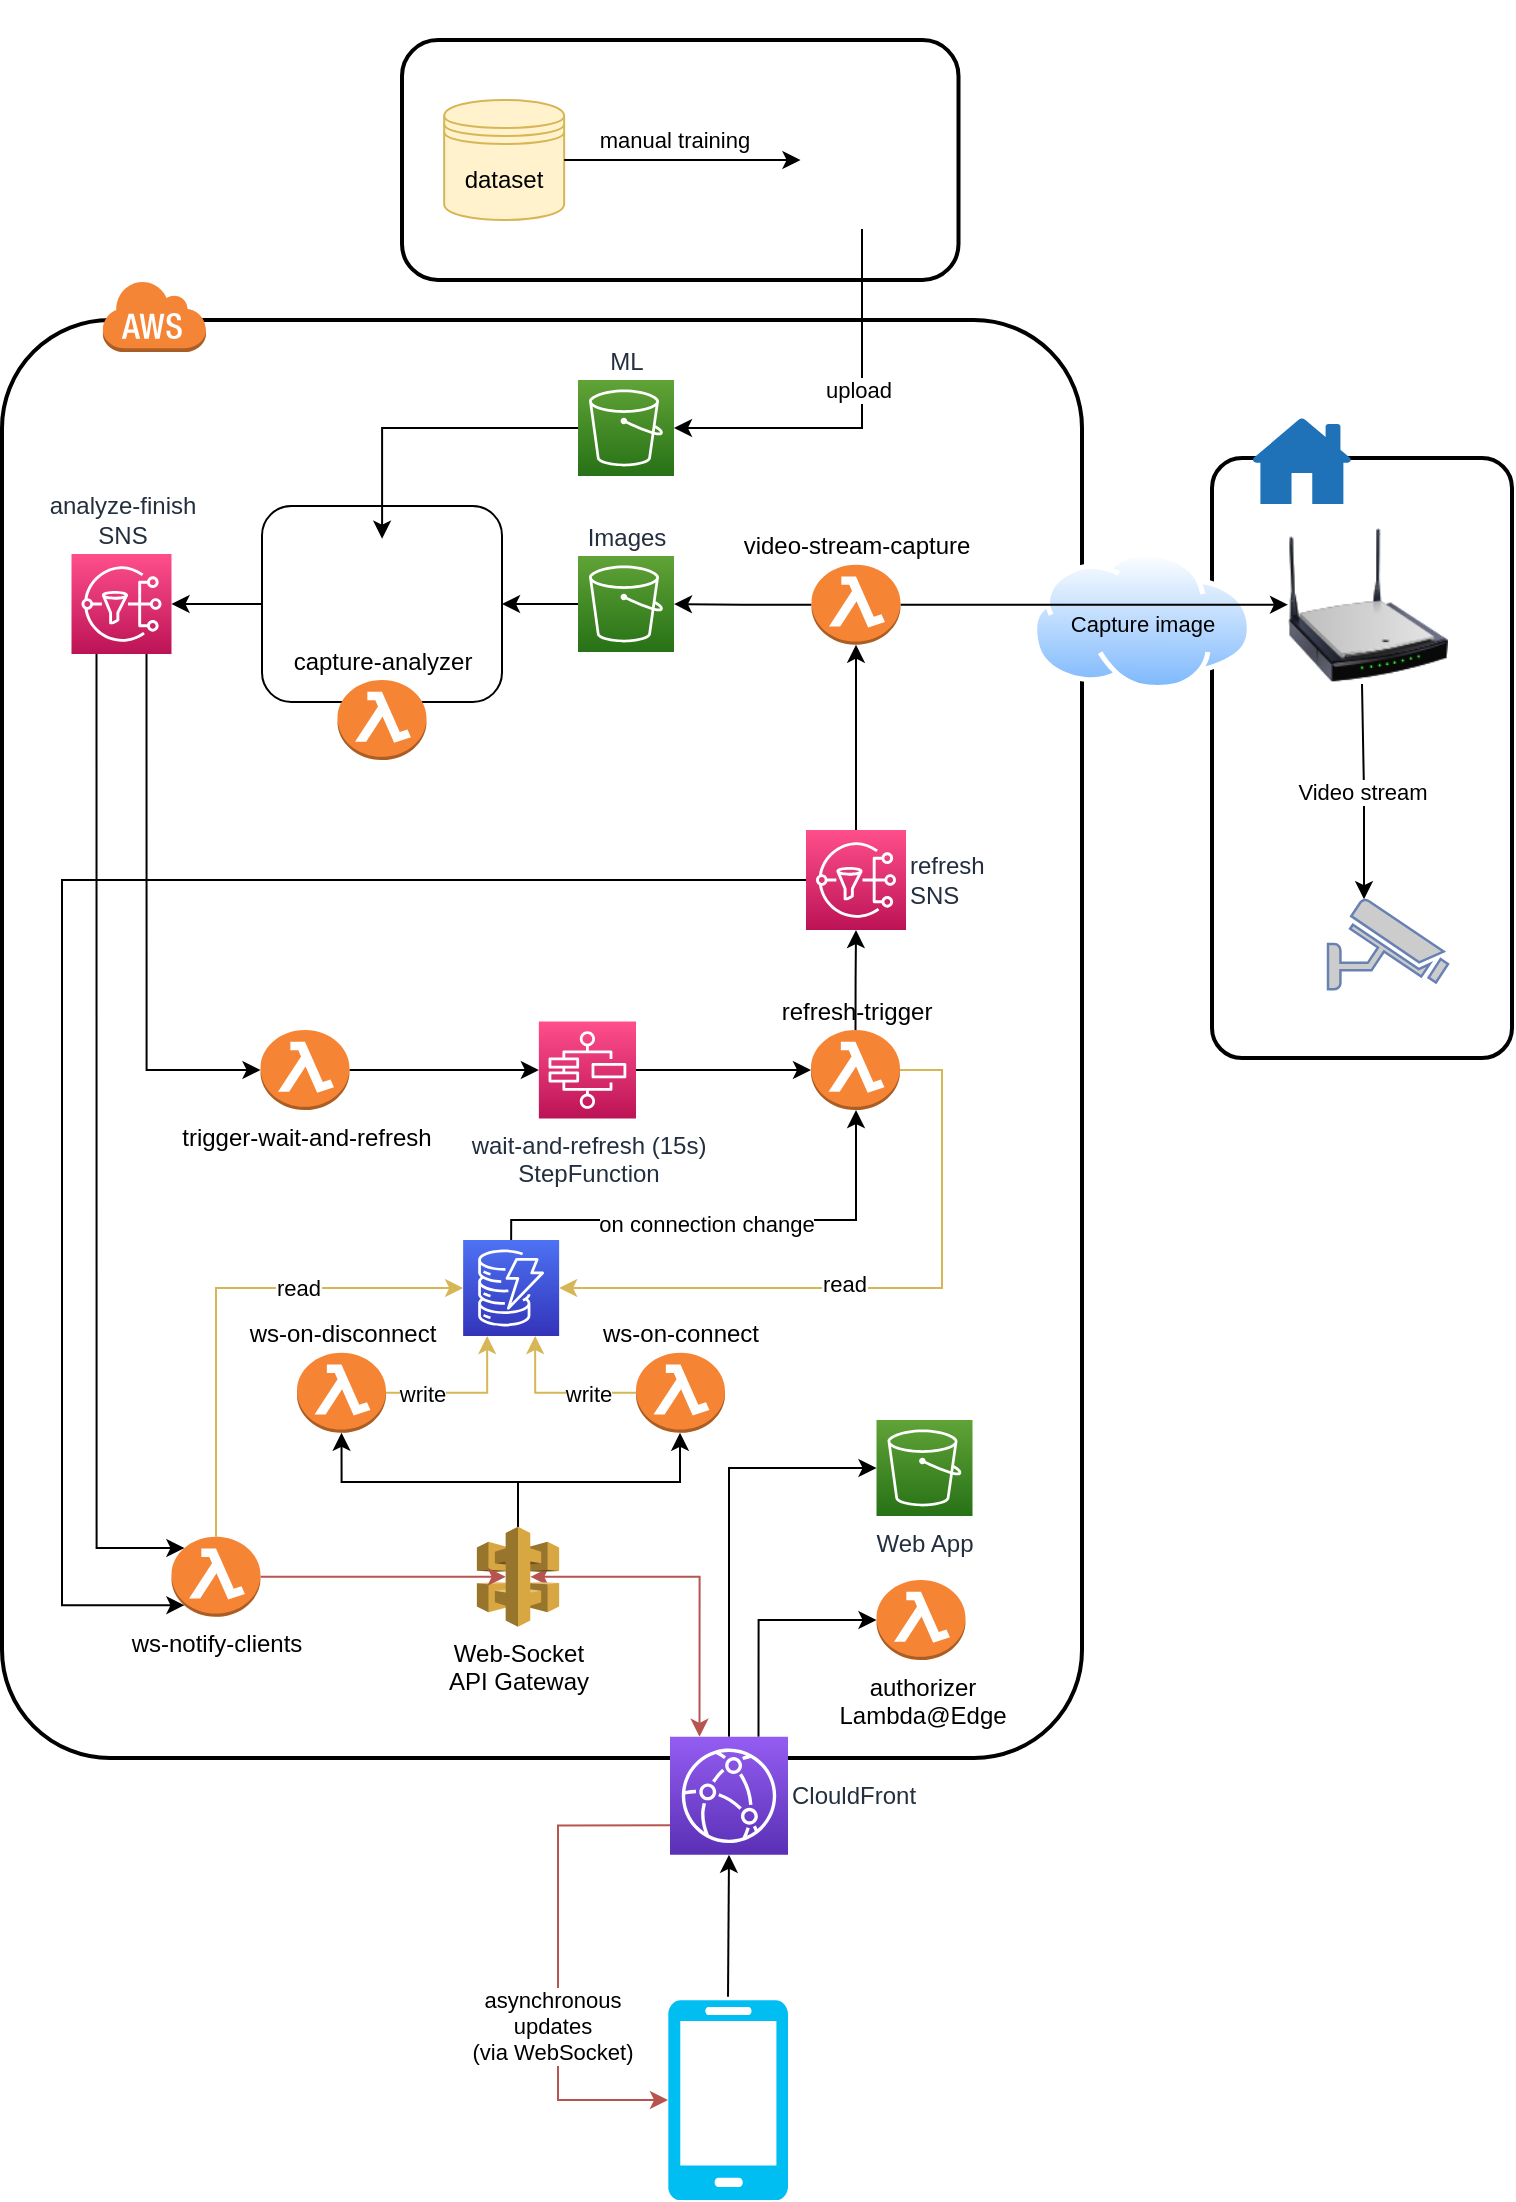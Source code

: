 <mxfile version="21.3.7" type="device">
  <diagram id="Ko_1yokSzfLHn97Hn11Z" name="Page-1">
    <mxGraphModel dx="1434" dy="1722" grid="1" gridSize="10" guides="1" tooltips="1" connect="1" arrows="1" fold="1" page="1" pageScale="1" pageWidth="850" pageHeight="1100" math="0" shadow="0">
      <root>
        <mxCell id="0" />
        <mxCell id="1" parent="0" />
        <mxCell id="1mtnOH8xABDx0gyluC2Q-13" value="" style="rounded=1;whiteSpace=wrap;html=1;fillColor=none;" vertex="1" parent="1">
          <mxGeometry x="180" y="53" width="120" height="98" as="geometry" />
        </mxCell>
        <UserObject label="" link="https://www.vectorlogo.zone/logos/tensorflow/tensorflow-ar21.png" id="Zco0jViAKK-T3VoV0KM6-52">
          <mxCell style="rounded=1;arcSize=10;dashed=0;fillColor=none;gradientColor=none;strokeWidth=2;" parent="1" vertex="1">
            <mxGeometry x="50" y="-40" width="540" height="719" as="geometry" />
          </mxCell>
        </UserObject>
        <mxCell id="Ue1eznpHvP8kz3ZbDEL6-2" value="" style="dashed=0;html=1;shape=mxgraph.aws3.cloud;fillColor=#F58536;gradientColor=none;dashed=0;" parent="1" vertex="1">
          <mxGeometry x="100" y="-60" width="52" height="36" as="geometry" />
        </mxCell>
        <mxCell id="Zco0jViAKK-T3VoV0KM6-9" style="edgeStyle=orthogonalEdgeStyle;rounded=0;orthogonalLoop=1;jettySize=auto;html=1;exitX=0;exitY=0.5;exitDx=0;exitDy=0;exitPerimeter=0;entryX=1;entryY=0.5;entryDx=0;entryDy=0;" parent="1" source="Ue1eznpHvP8kz3ZbDEL6-3" target="1mtnOH8xABDx0gyluC2Q-13" edge="1">
          <mxGeometry relative="1" as="geometry" />
        </mxCell>
        <mxCell id="Ue1eznpHvP8kz3ZbDEL6-3" value="Images" style="points=[[0,0,0],[0.25,0,0],[0.5,0,0],[0.75,0,0],[1,0,0],[0,1,0],[0.25,1,0],[0.5,1,0],[0.75,1,0],[1,1,0],[0,0.25,0],[0,0.5,0],[0,0.75,0],[1,0.25,0],[1,0.5,0],[1,0.75,0]];outlineConnect=0;fontColor=#232F3E;gradientColor=#60A337;gradientDirection=north;fillColor=#277116;strokeColor=#ffffff;dashed=0;verticalLabelPosition=top;verticalAlign=bottom;align=center;html=1;fontSize=12;fontStyle=0;aspect=fixed;shape=mxgraph.aws4.resourceIcon;resIcon=mxgraph.aws4.s3;labelPosition=center;" parent="1" vertex="1">
          <mxGeometry x="338" y="78" width="48" height="48" as="geometry" />
        </mxCell>
        <mxCell id="Ue1eznpHvP8kz3ZbDEL6-17" style="edgeStyle=orthogonalEdgeStyle;rounded=0;orthogonalLoop=1;jettySize=auto;html=1;exitX=0.5;exitY=0;exitDx=0;exitDy=0;exitPerimeter=0;entryX=0.5;entryY=1;entryDx=0;entryDy=0;entryPerimeter=0;" parent="1" target="Ue1eznpHvP8kz3ZbDEL6-25" edge="1">
          <mxGeometry relative="1" as="geometry">
            <mxPoint x="413" y="748.4" as="targetPoint" />
            <mxPoint x="413" y="798.4" as="sourcePoint" />
          </mxGeometry>
        </mxCell>
        <mxCell id="Ue1eznpHvP8kz3ZbDEL6-10" value="" style="verticalLabelPosition=bottom;html=1;verticalAlign=top;align=center;strokeColor=none;fillColor=#00BEF2;shape=mxgraph.azure.mobile;pointerEvents=1;" parent="1" vertex="1">
          <mxGeometry x="383" y="800" width="60" height="100" as="geometry" />
        </mxCell>
        <mxCell id="Ue1eznpHvP8kz3ZbDEL6-11" value="" style="rounded=1;arcSize=10;dashed=0;fillColor=none;gradientColor=none;strokeWidth=2;" parent="1" vertex="1">
          <mxGeometry x="655" y="29" width="150" height="300" as="geometry" />
        </mxCell>
        <mxCell id="Ue1eznpHvP8kz3ZbDEL6-12" value="" style="pointerEvents=1;shadow=0;dashed=0;html=1;strokeColor=none;labelPosition=center;verticalLabelPosition=bottom;verticalAlign=top;outlineConnect=0;align=center;shape=mxgraph.office.concepts.home;fillColor=#2072B8;" parent="1" vertex="1">
          <mxGeometry x="675" y="9" width="50" height="43" as="geometry" />
        </mxCell>
        <mxCell id="Ue1eznpHvP8kz3ZbDEL6-20" value="Video stream" style="edgeStyle=orthogonalEdgeStyle;rounded=0;orthogonalLoop=1;jettySize=auto;html=1;exitX=0.3;exitY=0;exitDx=0;exitDy=0;exitPerimeter=0;endArrow=none;endFill=0;startArrow=classic;startFill=1;" parent="1" source="Ue1eznpHvP8kz3ZbDEL6-13" edge="1">
          <mxGeometry relative="1" as="geometry">
            <mxPoint x="726" y="257.1" as="sourcePoint" />
            <mxPoint x="730.0" y="142.05" as="targetPoint" />
          </mxGeometry>
        </mxCell>
        <mxCell id="Ue1eznpHvP8kz3ZbDEL6-13" value="" style="fontColor=#0066CC;verticalAlign=top;verticalLabelPosition=bottom;labelPosition=center;align=center;html=1;outlineConnect=0;fillColor=#CCCCCC;strokeColor=#6881B3;gradientColor=none;gradientDirection=north;strokeWidth=2;shape=mxgraph.networks.security_camera;" parent="1" vertex="1">
          <mxGeometry x="713" y="249.6" width="60" height="45" as="geometry" />
        </mxCell>
        <mxCell id="Zco0jViAKK-T3VoV0KM6-38" style="edgeStyle=orthogonalEdgeStyle;rounded=0;orthogonalLoop=1;jettySize=auto;html=1;exitX=1;exitY=0.5;exitDx=0;exitDy=0;exitPerimeter=0;entryX=0.75;entryY=1;entryDx=0;entryDy=0;entryPerimeter=0;startArrow=none;startFill=0;fillColor=#fff2cc;strokeColor=#d6b656;" parent="1" source="Ue1eznpHvP8kz3ZbDEL6-15" target="Zco0jViAKK-T3VoV0KM6-2" edge="1">
          <mxGeometry relative="1" as="geometry">
            <Array as="points">
              <mxPoint x="317" y="496" />
            </Array>
          </mxGeometry>
        </mxCell>
        <mxCell id="PeUCZZPBRBmkE4Zv6K2V-9" value="write" style="edgeLabel;html=1;align=center;verticalAlign=middle;resizable=0;points=[];" parent="Zco0jViAKK-T3VoV0KM6-38" vertex="1" connectable="0">
          <mxGeometry x="0.234" relative="1" as="geometry">
            <mxPoint x="7" as="offset" />
          </mxGeometry>
        </mxCell>
        <mxCell id="Ue1eznpHvP8kz3ZbDEL6-15" value="ws-on-connect" style="outlineConnect=0;dashed=0;verticalLabelPosition=top;verticalAlign=bottom;align=center;html=1;shape=mxgraph.aws3.lambda_function;fillColor=#F58534;gradientColor=none;labelPosition=center;" parent="1" vertex="1">
          <mxGeometry x="367" y="476.4" width="44.5" height="40" as="geometry" />
        </mxCell>
        <mxCell id="Zco0jViAKK-T3VoV0KM6-26" style="edgeStyle=orthogonalEdgeStyle;rounded=0;orthogonalLoop=1;jettySize=auto;html=1;exitX=0.65;exitY=0.5;exitDx=0;exitDy=0;exitPerimeter=0;entryX=0.25;entryY=0;entryDx=0;entryDy=0;entryPerimeter=0;fillColor=#f8cecc;strokeColor=#b85450;startArrow=classic;startFill=1;" parent="1" source="Ue1eznpHvP8kz3ZbDEL6-16" target="Ue1eznpHvP8kz3ZbDEL6-25" edge="1">
          <mxGeometry relative="1" as="geometry" />
        </mxCell>
        <mxCell id="Zco0jViAKK-T3VoV0KM6-36" style="edgeStyle=orthogonalEdgeStyle;rounded=0;orthogonalLoop=1;jettySize=auto;html=1;exitX=0.5;exitY=0;exitDx=0;exitDy=0;exitPerimeter=0;startArrow=none;startFill=0;" parent="1" source="Ue1eznpHvP8kz3ZbDEL6-16" target="Ue1eznpHvP8kz3ZbDEL6-15" edge="1">
          <mxGeometry relative="1" as="geometry">
            <Array as="points">
              <mxPoint x="308" y="541" />
              <mxPoint x="389" y="541" />
            </Array>
          </mxGeometry>
        </mxCell>
        <mxCell id="Sq9ULGYOzDA3a38u0P21-5" style="edgeStyle=orthogonalEdgeStyle;rounded=0;orthogonalLoop=1;jettySize=auto;html=1;exitX=0.5;exitY=0;exitDx=0;exitDy=0;exitPerimeter=0;entryX=0.5;entryY=1;entryDx=0;entryDy=0;entryPerimeter=0;" parent="1" source="Ue1eznpHvP8kz3ZbDEL6-16" target="Sq9ULGYOzDA3a38u0P21-3" edge="1">
          <mxGeometry relative="1" as="geometry">
            <Array as="points">
              <mxPoint x="308" y="541" />
              <mxPoint x="220" y="541" />
            </Array>
          </mxGeometry>
        </mxCell>
        <mxCell id="Ue1eznpHvP8kz3ZbDEL6-16" value="Web-Socket&lt;br&gt;API Gateway" style="outlineConnect=0;dashed=0;verticalLabelPosition=bottom;verticalAlign=top;align=center;html=1;shape=mxgraph.aws3.api_gateway;fillColor=#D9A741;gradientColor=none;labelPosition=center;" parent="1" vertex="1">
          <mxGeometry x="287.44" y="563.4" width="41.13" height="50" as="geometry" />
        </mxCell>
        <mxCell id="Ue1eznpHvP8kz3ZbDEL6-23" value="Web App" style="points=[[0,0,0],[0.25,0,0],[0.5,0,0],[0.75,0,0],[1,0,0],[0,1,0],[0.25,1,0],[0.5,1,0],[0.75,1,0],[1,1,0],[0,0.25,0],[0,0.5,0],[0,0.75,0],[1,0.25,0],[1,0.5,0],[1,0.75,0]];outlineConnect=0;fontColor=#232F3E;gradientColor=#60A337;gradientDirection=north;fillColor=#277116;strokeColor=#ffffff;dashed=0;verticalLabelPosition=bottom;verticalAlign=top;align=center;html=1;fontSize=12;fontStyle=0;aspect=fixed;shape=mxgraph.aws4.resourceIcon;resIcon=mxgraph.aws4.s3;" parent="1" vertex="1">
          <mxGeometry x="487.25" y="510" width="48" height="48" as="geometry" />
        </mxCell>
        <mxCell id="Ue1eznpHvP8kz3ZbDEL6-28" style="edgeStyle=orthogonalEdgeStyle;rounded=0;orthogonalLoop=1;jettySize=auto;html=1;exitX=0.5;exitY=0;exitDx=0;exitDy=0;exitPerimeter=0;entryX=0;entryY=0.5;entryDx=0;entryDy=0;entryPerimeter=0;" parent="1" source="Ue1eznpHvP8kz3ZbDEL6-25" target="Ue1eznpHvP8kz3ZbDEL6-23" edge="1">
          <mxGeometry relative="1" as="geometry" />
        </mxCell>
        <mxCell id="Zco0jViAKK-T3VoV0KM6-27" style="edgeStyle=orthogonalEdgeStyle;rounded=0;orthogonalLoop=1;jettySize=auto;html=1;exitX=0;exitY=0.75;exitDx=0;exitDy=0;exitPerimeter=0;entryX=0;entryY=0.5;entryDx=0;entryDy=0;entryPerimeter=0;fillColor=#f8cecc;strokeColor=#b85450;" parent="1" source="Ue1eznpHvP8kz3ZbDEL6-25" target="Ue1eznpHvP8kz3ZbDEL6-10" edge="1">
          <mxGeometry relative="1" as="geometry">
            <Array as="points">
              <mxPoint x="328" y="713" />
              <mxPoint x="328" y="850" />
            </Array>
          </mxGeometry>
        </mxCell>
        <mxCell id="Zco0jViAKK-T3VoV0KM6-28" value="asynchronous&lt;br&gt;updates&lt;br&gt;(via WebSocket)" style="edgeLabel;html=1;align=center;verticalAlign=middle;resizable=0;points=[];" parent="Zco0jViAKK-T3VoV0KM6-27" vertex="1" connectable="0">
          <mxGeometry x="0.26" y="-3" relative="1" as="geometry">
            <mxPoint as="offset" />
          </mxGeometry>
        </mxCell>
        <mxCell id="Sq9ULGYOzDA3a38u0P21-34" style="edgeStyle=orthogonalEdgeStyle;rounded=0;orthogonalLoop=1;jettySize=auto;html=1;exitX=0.75;exitY=0;exitDx=0;exitDy=0;exitPerimeter=0;entryX=0;entryY=0.5;entryDx=0;entryDy=0;entryPerimeter=0;" parent="1" source="Ue1eznpHvP8kz3ZbDEL6-25" target="Sq9ULGYOzDA3a38u0P21-33" edge="1">
          <mxGeometry relative="1" as="geometry" />
        </mxCell>
        <mxCell id="Ue1eznpHvP8kz3ZbDEL6-25" value="ClouldFront" style="points=[[0,0,0],[0.25,0,0],[0.5,0,0],[0.75,0,0],[1,0,0],[0,1,0],[0.25,1,0],[0.5,1,0],[0.75,1,0],[1,1,0],[0,0.25,0],[0,0.5,0],[0,0.75,0],[1,0.25,0],[1,0.5,0],[1,0.75,0]];outlineConnect=0;fontColor=#232F3E;gradientColor=#945DF2;gradientDirection=north;fillColor=#5A30B5;strokeColor=#ffffff;dashed=0;verticalLabelPosition=middle;verticalAlign=middle;align=left;html=1;fontSize=12;fontStyle=0;aspect=fixed;shape=mxgraph.aws4.resourceIcon;resIcon=mxgraph.aws4.cloudfront;labelPosition=right;" parent="1" vertex="1">
          <mxGeometry x="384" y="668.4" width="59" height="59" as="geometry" />
        </mxCell>
        <mxCell id="Zco0jViAKK-T3VoV0KM6-10" style="edgeStyle=orthogonalEdgeStyle;rounded=0;orthogonalLoop=1;jettySize=auto;html=1;" parent="1" source="1mtnOH8xABDx0gyluC2Q-13" target="Zco0jViAKK-T3VoV0KM6-29" edge="1">
          <mxGeometry relative="1" as="geometry">
            <mxPoint x="135.25" y="102.5" as="targetPoint" />
          </mxGeometry>
        </mxCell>
        <mxCell id="Ue1eznpHvP8kz3ZbDEL6-37" value="&lt;span style=&quot;color: rgb(0 , 0 , 0) ; font-family: &amp;#34;helvetica&amp;#34; ; font-size: 11px ; font-style: normal ; font-weight: 400 ; letter-spacing: normal ; text-align: center ; text-indent: 0px ; text-transform: none ; word-spacing: 0px ; display: inline ; float: none&quot;&gt;Capture image&lt;/span&gt;" style="aspect=fixed;perimeter=ellipsePerimeter;html=1;align=center;shadow=0;dashed=0;spacingTop=3;image;image=img/lib/active_directory/internet_cloud.svg;labelPosition=center;verticalLabelPosition=middle;verticalAlign=middle;labelBackgroundColor=none;" parent="1" vertex="1">
          <mxGeometry x="565" y="75.7" width="110" height="69.3" as="geometry" />
        </mxCell>
        <mxCell id="Ue1eznpHvP8kz3ZbDEL6-21" value="" style="edgeStyle=orthogonalEdgeStyle;rounded=0;orthogonalLoop=1;jettySize=auto;html=1;entryX=1;entryY=0.5;entryDx=0;entryDy=0;entryPerimeter=0;startArrow=classic;startFill=1;endArrow=none;endFill=0;exitX=0;exitY=0.5;exitDx=0;exitDy=0;" parent="1" source="Ue1eznpHvP8kz3ZbDEL6-46" target="Ue1eznpHvP8kz3ZbDEL6-44" edge="1">
          <mxGeometry relative="1" as="geometry">
            <mxPoint x="695.0" y="154.379" as="sourcePoint" />
          </mxGeometry>
        </mxCell>
        <mxCell id="Ue1eznpHvP8kz3ZbDEL6-45" style="edgeStyle=orthogonalEdgeStyle;rounded=0;orthogonalLoop=1;jettySize=auto;html=1;exitX=0;exitY=0.5;exitDx=0;exitDy=0;exitPerimeter=0;" parent="1" source="Ue1eznpHvP8kz3ZbDEL6-44" target="Ue1eznpHvP8kz3ZbDEL6-3" edge="1">
          <mxGeometry relative="1" as="geometry" />
        </mxCell>
        <mxCell id="Ue1eznpHvP8kz3ZbDEL6-44" value="video-stream-capture" style="outlineConnect=0;dashed=0;verticalLabelPosition=top;verticalAlign=bottom;align=center;html=1;shape=mxgraph.aws3.lambda_function;fillColor=#F58534;gradientColor=none;labelPosition=center;" parent="1" vertex="1">
          <mxGeometry x="454.75" y="82.35" width="44.5" height="40" as="geometry" />
        </mxCell>
        <mxCell id="Ue1eznpHvP8kz3ZbDEL6-46" value="" style="image;html=1;image=img/lib/clip_art/networking/Wireless_Router_N_128x128.png;labelBackgroundColor=none;align=right;verticalAlign=top;" parent="1" vertex="1">
          <mxGeometry x="693" y="62.35" width="80" height="80" as="geometry" />
        </mxCell>
        <mxCell id="PeUCZZPBRBmkE4Zv6K2V-2" style="edgeStyle=orthogonalEdgeStyle;rounded=0;orthogonalLoop=1;jettySize=auto;html=1;exitX=0.5;exitY=0;exitDx=0;exitDy=0;exitPerimeter=0;" parent="1" source="Zco0jViAKK-T3VoV0KM6-2" target="Sq9ULGYOzDA3a38u0P21-30" edge="1">
          <mxGeometry relative="1" as="geometry">
            <Array as="points">
              <mxPoint x="305" y="410" />
              <mxPoint x="477" y="410" />
            </Array>
          </mxGeometry>
        </mxCell>
        <mxCell id="PeUCZZPBRBmkE4Zv6K2V-6" value="on connection change" style="edgeLabel;html=1;align=center;verticalAlign=middle;resizable=0;points=[];" parent="PeUCZZPBRBmkE4Zv6K2V-2" vertex="1" connectable="0">
          <mxGeometry x="-0.098" y="-2" relative="1" as="geometry">
            <mxPoint as="offset" />
          </mxGeometry>
        </mxCell>
        <mxCell id="Zco0jViAKK-T3VoV0KM6-2" value="" style="sketch=0;points=[[0,0,0],[0.25,0,0],[0.5,0,0],[0.75,0,0],[1,0,0],[0,1,0],[0.25,1,0],[0.5,1,0],[0.75,1,0],[1,1,0],[0,0.25,0],[0,0.5,0],[0,0.75,0],[1,0.25,0],[1,0.5,0],[1,0.75,0]];outlineConnect=0;fontColor=#232F3E;gradientColor=#4D72F3;gradientDirection=north;fillColor=#3334B9;strokeColor=#ffffff;dashed=0;verticalLabelPosition=bottom;verticalAlign=top;align=center;html=1;fontSize=12;fontStyle=0;aspect=fixed;shape=mxgraph.aws4.resourceIcon;resIcon=mxgraph.aws4.dynamodb;" parent="1" vertex="1">
          <mxGeometry x="280.57" y="420" width="48" height="48" as="geometry" />
        </mxCell>
        <mxCell id="hsmV48s2ZcD69sB4OWOO-7" style="edgeStyle=orthogonalEdgeStyle;rounded=0;orthogonalLoop=1;jettySize=auto;html=1;exitX=1;exitY=0.5;exitDx=0;exitDy=0;exitPerimeter=0;fillColor=#fff2cc;strokeColor=#d6b656;entryX=0.25;entryY=1;entryDx=0;entryDy=0;entryPerimeter=0;" parent="1" source="Sq9ULGYOzDA3a38u0P21-3" target="Zco0jViAKK-T3VoV0KM6-2" edge="1">
          <mxGeometry relative="1" as="geometry">
            <Array as="points">
              <mxPoint x="293" y="496" />
            </Array>
          </mxGeometry>
        </mxCell>
        <mxCell id="PeUCZZPBRBmkE4Zv6K2V-10" value="write" style="edgeLabel;html=1;align=center;verticalAlign=middle;resizable=0;points=[];" parent="hsmV48s2ZcD69sB4OWOO-7" vertex="1" connectable="0">
          <mxGeometry x="-0.599" relative="1" as="geometry">
            <mxPoint x="2" as="offset" />
          </mxGeometry>
        </mxCell>
        <mxCell id="Zco0jViAKK-T3VoV0KM6-7" style="edgeStyle=orthogonalEdgeStyle;rounded=0;orthogonalLoop=1;jettySize=auto;html=1;exitX=1;exitY=0.5;exitDx=0;exitDy=0;exitPerimeter=0;entryX=0.35;entryY=0.5;entryDx=0;entryDy=0;entryPerimeter=0;fillColor=#f8cecc;strokeColor=#b85450;" parent="1" source="Zco0jViAKK-T3VoV0KM6-4" target="Ue1eznpHvP8kz3ZbDEL6-16" edge="1">
          <mxGeometry relative="1" as="geometry">
            <Array as="points" />
          </mxGeometry>
        </mxCell>
        <mxCell id="Zco0jViAKK-T3VoV0KM6-39" style="edgeStyle=orthogonalEdgeStyle;rounded=0;orthogonalLoop=1;jettySize=auto;html=1;exitX=0.5;exitY=0;exitDx=0;exitDy=0;exitPerimeter=0;startArrow=none;startFill=0;fillColor=#fff2cc;strokeColor=#d6b656;entryX=0;entryY=0.5;entryDx=0;entryDy=0;entryPerimeter=0;" parent="1" source="Zco0jViAKK-T3VoV0KM6-4" target="Zco0jViAKK-T3VoV0KM6-2" edge="1">
          <mxGeometry relative="1" as="geometry">
            <Array as="points">
              <mxPoint x="157" y="444" />
            </Array>
          </mxGeometry>
        </mxCell>
        <mxCell id="PeUCZZPBRBmkE4Zv6K2V-8" value="read" style="edgeLabel;html=1;align=center;verticalAlign=middle;resizable=0;points=[];" parent="Zco0jViAKK-T3VoV0KM6-39" vertex="1" connectable="0">
          <mxGeometry x="0.333" relative="1" as="geometry">
            <mxPoint as="offset" />
          </mxGeometry>
        </mxCell>
        <mxCell id="Zco0jViAKK-T3VoV0KM6-4" value="ws-notify-clients" style="outlineConnect=0;dashed=0;verticalLabelPosition=bottom;verticalAlign=top;align=center;html=1;shape=mxgraph.aws3.lambda_function;fillColor=#F58534;gradientColor=none;labelPosition=center;" parent="1" vertex="1">
          <mxGeometry x="134.75" y="568.4" width="44.5" height="40" as="geometry" />
        </mxCell>
        <mxCell id="Zco0jViAKK-T3VoV0KM6-57" style="edgeStyle=orthogonalEdgeStyle;rounded=0;orthogonalLoop=1;jettySize=auto;html=1;exitX=0.25;exitY=1;exitDx=0;exitDy=0;exitPerimeter=0;startArrow=none;startFill=0;entryX=0.145;entryY=0.145;entryDx=0;entryDy=0;entryPerimeter=0;" parent="1" source="Zco0jViAKK-T3VoV0KM6-29" target="Zco0jViAKK-T3VoV0KM6-4" edge="1">
          <mxGeometry relative="1" as="geometry">
            <mxPoint x="140" y="580" as="targetPoint" />
            <Array as="points">
              <mxPoint x="97" y="574" />
              <mxPoint x="141" y="574" />
            </Array>
          </mxGeometry>
        </mxCell>
        <mxCell id="Sq9ULGYOzDA3a38u0P21-18" style="edgeStyle=orthogonalEdgeStyle;rounded=0;orthogonalLoop=1;jettySize=auto;html=1;exitX=0.75;exitY=1;exitDx=0;exitDy=0;exitPerimeter=0;entryX=0;entryY=0.5;entryDx=0;entryDy=0;entryPerimeter=0;" parent="1" source="Zco0jViAKK-T3VoV0KM6-29" target="Sq9ULGYOzDA3a38u0P21-15" edge="1">
          <mxGeometry relative="1" as="geometry">
            <Array as="points">
              <mxPoint x="122" y="335" />
            </Array>
            <mxPoint x="190" y="328" as="targetPoint" />
          </mxGeometry>
        </mxCell>
        <mxCell id="Zco0jViAKK-T3VoV0KM6-29" value="analyze-finish&lt;br&gt;SNS&lt;br&gt;" style="sketch=0;points=[[0,0,0],[0.25,0,0],[0.5,0,0],[0.75,0,0],[1,0,0],[0,1,0],[0.25,1,0],[0.5,1,0],[0.75,1,0],[1,1,0],[0,0.25,0],[0,0.5,0],[0,0.75,0],[1,0.25,0],[1,0.5,0],[1,0.75,0]];outlineConnect=0;fontColor=#232F3E;gradientColor=#FF4F8B;gradientDirection=north;fillColor=#BC1356;strokeColor=#ffffff;dashed=0;verticalLabelPosition=top;verticalAlign=bottom;align=center;html=1;fontSize=12;fontStyle=0;aspect=fixed;shape=mxgraph.aws4.resourceIcon;resIcon=mxgraph.aws4.sns;labelPosition=center;" parent="1" vertex="1">
          <mxGeometry x="84.75" y="77" width="50" height="50" as="geometry" />
        </mxCell>
        <mxCell id="Sq9ULGYOzDA3a38u0P21-27" style="edgeStyle=orthogonalEdgeStyle;rounded=0;orthogonalLoop=1;jettySize=auto;html=1;exitX=0;exitY=0.5;exitDx=0;exitDy=0;exitPerimeter=0;entryX=0.145;entryY=0.855;entryDx=0;entryDy=0;entryPerimeter=0;" parent="1" source="Zco0jViAKK-T3VoV0KM6-50" target="Zco0jViAKK-T3VoV0KM6-4" edge="1">
          <mxGeometry relative="1" as="geometry">
            <Array as="points">
              <mxPoint x="446" y="240" />
              <mxPoint x="80" y="240" />
              <mxPoint x="80" y="603" />
            </Array>
          </mxGeometry>
        </mxCell>
        <mxCell id="Zco0jViAKK-T3VoV0KM6-50" value="refresh&lt;br&gt;SNS" style="sketch=0;points=[[0,0,0],[0.25,0,0],[0.5,0,0],[0.75,0,0],[1,0,0],[0,1,0],[0.25,1,0],[0.5,1,0],[0.75,1,0],[1,1,0],[0,0.25,0],[0,0.5,0],[0,0.75,0],[1,0.25,0],[1,0.5,0],[1,0.75,0]];outlineConnect=0;fontColor=#232F3E;gradientColor=#FF4F8B;gradientDirection=north;fillColor=#BC1356;strokeColor=#ffffff;dashed=0;verticalLabelPosition=middle;verticalAlign=middle;align=left;html=1;fontSize=12;fontStyle=0;aspect=fixed;shape=mxgraph.aws4.resourceIcon;resIcon=mxgraph.aws4.sns;labelPosition=right;" parent="1" vertex="1">
          <mxGeometry x="452" y="215" width="50" height="50" as="geometry" />
        </mxCell>
        <mxCell id="Zco0jViAKK-T3VoV0KM6-67" style="edgeStyle=orthogonalEdgeStyle;rounded=0;orthogonalLoop=1;jettySize=auto;html=1;entryX=0.5;entryY=1;entryDx=0;entryDy=0;entryPerimeter=0;startArrow=none;startFill=0;exitX=0.5;exitY=0;exitDx=0;exitDy=0;exitPerimeter=0;" parent="1" source="Zco0jViAKK-T3VoV0KM6-50" target="Ue1eznpHvP8kz3ZbDEL6-44" edge="1">
          <mxGeometry relative="1" as="geometry">
            <mxPoint x="499" y="151" as="sourcePoint" />
          </mxGeometry>
        </mxCell>
        <mxCell id="Sq9ULGYOzDA3a38u0P21-3" value="ws-on-disconnect" style="outlineConnect=0;dashed=0;verticalLabelPosition=top;verticalAlign=bottom;align=center;html=1;shape=mxgraph.aws3.lambda_function;fillColor=#F58534;gradientColor=none;labelPosition=center;" parent="1" vertex="1">
          <mxGeometry x="197.5" y="476.4" width="44.5" height="40" as="geometry" />
        </mxCell>
        <mxCell id="Sq9ULGYOzDA3a38u0P21-16" value="" style="edgeStyle=orthogonalEdgeStyle;rounded=0;orthogonalLoop=1;jettySize=auto;html=1;" parent="1" source="Sq9ULGYOzDA3a38u0P21-15" target="Sq9ULGYOzDA3a38u0P21-28" edge="1">
          <mxGeometry relative="1" as="geometry">
            <mxPoint x="215" y="304.609" as="targetPoint" />
          </mxGeometry>
        </mxCell>
        <mxCell id="Sq9ULGYOzDA3a38u0P21-15" value="trigger-wait-and-refresh" style="outlineConnect=0;dashed=0;verticalLabelPosition=bottom;verticalAlign=top;align=center;html=1;shape=mxgraph.aws3.lambda_function;fillColor=#F58534;gradientColor=none;labelPosition=center;" parent="1" vertex="1">
          <mxGeometry x="179.25" y="315.0" width="44.5" height="40" as="geometry" />
        </mxCell>
        <mxCell id="Sq9ULGYOzDA3a38u0P21-25" style="edgeStyle=orthogonalEdgeStyle;rounded=0;orthogonalLoop=1;jettySize=auto;html=1;exitX=1;exitY=0.5;exitDx=0;exitDy=0;exitPerimeter=0;entryX=0;entryY=0.5;entryDx=0;entryDy=0;entryPerimeter=0;" parent="1" source="Sq9ULGYOzDA3a38u0P21-28" target="Sq9ULGYOzDA3a38u0P21-30" edge="1">
          <mxGeometry relative="1" as="geometry">
            <mxPoint x="386" y="304.72" as="sourcePoint" />
          </mxGeometry>
        </mxCell>
        <mxCell id="Sq9ULGYOzDA3a38u0P21-26" style="edgeStyle=orthogonalEdgeStyle;rounded=0;orthogonalLoop=1;jettySize=auto;html=1;exitX=1;exitY=0.5;exitDx=0;exitDy=0;exitPerimeter=0;fillColor=#fff2cc;strokeColor=#d6b656;entryX=1;entryY=0.5;entryDx=0;entryDy=0;entryPerimeter=0;" parent="1" source="Sq9ULGYOzDA3a38u0P21-30" target="Zco0jViAKK-T3VoV0KM6-2" edge="1">
          <mxGeometry relative="1" as="geometry">
            <Array as="points">
              <mxPoint x="520" y="335" />
              <mxPoint x="520" y="444" />
            </Array>
          </mxGeometry>
        </mxCell>
        <mxCell id="PeUCZZPBRBmkE4Zv6K2V-7" value="read" style="edgeLabel;html=1;align=center;verticalAlign=middle;resizable=0;points=[];" parent="Sq9ULGYOzDA3a38u0P21-26" vertex="1" connectable="0">
          <mxGeometry x="0.116" y="-2" relative="1" as="geometry">
            <mxPoint as="offset" />
          </mxGeometry>
        </mxCell>
        <mxCell id="Sq9ULGYOzDA3a38u0P21-28" value="wait-and-refresh (15s)&lt;br&gt;StepFunction" style="sketch=0;points=[[0,0,0],[0.25,0,0],[0.5,0,0],[0.75,0,0],[1,0,0],[0,1,0],[0.25,1,0],[0.5,1,0],[0.75,1,0],[1,1,0],[0,0.25,0],[0,0.5,0],[0,0.75,0],[1,0.25,0],[1,0.5,0],[1,0.75,0]];outlineConnect=0;fontColor=#232F3E;gradientColor=#FF4F8B;gradientDirection=north;fillColor=#BC1356;strokeColor=#ffffff;dashed=0;verticalLabelPosition=bottom;verticalAlign=top;align=center;html=1;fontSize=12;fontStyle=0;aspect=fixed;shape=mxgraph.aws4.resourceIcon;resIcon=mxgraph.aws4.step_functions;" parent="1" vertex="1">
          <mxGeometry x="318.43" y="310.72" width="48.57" height="48.57" as="geometry" />
        </mxCell>
        <mxCell id="Sq9ULGYOzDA3a38u0P21-32" style="edgeStyle=orthogonalEdgeStyle;rounded=0;orthogonalLoop=1;jettySize=auto;html=1;exitX=0.5;exitY=0;exitDx=0;exitDy=0;exitPerimeter=0;" parent="1" source="Sq9ULGYOzDA3a38u0P21-30" target="Zco0jViAKK-T3VoV0KM6-50" edge="1">
          <mxGeometry relative="1" as="geometry" />
        </mxCell>
        <mxCell id="Sq9ULGYOzDA3a38u0P21-30" value="refresh-trigger&lt;br&gt;" style="outlineConnect=0;dashed=0;verticalLabelPosition=top;verticalAlign=bottom;align=center;html=1;shape=mxgraph.aws3.lambda_function;fillColor=#F58534;gradientColor=none;labelPosition=center;" parent="1" vertex="1">
          <mxGeometry x="454.5" y="315.0" width="44.5" height="40" as="geometry" />
        </mxCell>
        <mxCell id="Sq9ULGYOzDA3a38u0P21-33" value="authorizer&lt;br&gt;Lambda@Edge" style="outlineConnect=0;dashed=0;verticalLabelPosition=bottom;verticalAlign=top;align=center;html=1;shape=mxgraph.aws3.lambda_function;fillColor=#F58534;gradientColor=none;labelPosition=center;" parent="1" vertex="1">
          <mxGeometry x="487.25" y="590" width="44.5" height="40" as="geometry" />
        </mxCell>
        <mxCell id="PeUCZZPBRBmkE4Zv6K2V-1" value="" style="shape=image;html=1;verticalAlign=top;verticalLabelPosition=bottom;labelBackgroundColor=#ffffff;imageAspect=0;aspect=fixed;image=https://cdn0.iconfinder.com/data/icons/long-shadow-web-icons/512/angular-symbol-128.png" parent="1" vertex="1">
          <mxGeometry x="394.5" y="831.5" width="37" height="37" as="geometry" />
        </mxCell>
        <mxCell id="1mtnOH8xABDx0gyluC2Q-12" value="" style="shape=image;verticalLabelPosition=bottom;labelBackgroundColor=default;verticalAlign=top;aspect=fixed;imageAspect=0;image=https://seeklogo.com/images/T/tensorflow-logo-AE5100E55E-seeklogo.com.png;" vertex="1" parent="1">
          <mxGeometry x="207.17" y="69.35" width="65.66" height="44.43" as="geometry" />
        </mxCell>
        <mxCell id="Ue1eznpHvP8kz3ZbDEL6-32" value="&lt;div style=&quot;text-align: justify;&quot;&gt;&lt;span style=&quot;background-color: initial;&quot;&gt;capture-analyzer&lt;/span&gt;&lt;/div&gt;" style="outlineConnect=0;dashed=0;verticalLabelPosition=top;verticalAlign=bottom;align=center;html=1;shape=mxgraph.aws3.lambda_function;fillColor=#F58534;gradientColor=none;labelPosition=center;" parent="1" vertex="1">
          <mxGeometry x="217.75" y="140" width="44.5" height="40" as="geometry" />
        </mxCell>
        <mxCell id="1mtnOH8xABDx0gyluC2Q-25" style="edgeStyle=orthogonalEdgeStyle;rounded=0;orthogonalLoop=1;jettySize=auto;html=1;" edge="1" parent="1" source="1mtnOH8xABDx0gyluC2Q-21" target="1mtnOH8xABDx0gyluC2Q-12">
          <mxGeometry relative="1" as="geometry" />
        </mxCell>
        <mxCell id="1mtnOH8xABDx0gyluC2Q-21" value="ML" style="points=[[0,0,0],[0.25,0,0],[0.5,0,0],[0.75,0,0],[1,0,0],[0,1,0],[0.25,1,0],[0.5,1,0],[0.75,1,0],[1,1,0],[0,0.25,0],[0,0.5,0],[0,0.75,0],[1,0.25,0],[1,0.5,0],[1,0.75,0]];outlineConnect=0;fontColor=#232F3E;gradientColor=#60A337;gradientDirection=north;fillColor=#277116;strokeColor=#ffffff;dashed=0;verticalLabelPosition=top;verticalAlign=bottom;align=center;html=1;fontSize=12;fontStyle=0;aspect=fixed;shape=mxgraph.aws4.resourceIcon;resIcon=mxgraph.aws4.s3;labelPosition=center;" vertex="1" parent="1">
          <mxGeometry x="338" y="-10" width="48" height="48" as="geometry" />
        </mxCell>
        <mxCell id="1mtnOH8xABDx0gyluC2Q-29" value="" style="group" vertex="1" connectable="0" parent="1">
          <mxGeometry x="250" y="-200" width="278.25" height="140" as="geometry" />
        </mxCell>
        <mxCell id="1mtnOH8xABDx0gyluC2Q-4" value="" style="rounded=1;whiteSpace=wrap;html=1;strokeWidth=2;fillColor=none;" vertex="1" parent="1mtnOH8xABDx0gyluC2Q-29">
          <mxGeometry y="20" width="278.25" height="120" as="geometry" />
        </mxCell>
        <mxCell id="1mtnOH8xABDx0gyluC2Q-9" value="" style="shape=image;verticalLabelPosition=bottom;labelBackgroundColor=default;verticalAlign=top;aspect=fixed;imageAspect=0;image=https://upload.wikimedia.org/wikipedia/commons/d/d0/Google_Colaboratory_SVG_Logo.svg;clipPath=inset(18.65% 18.67% 20.27% 18.67%);" vertex="1" parent="1mtnOH8xABDx0gyluC2Q-29">
          <mxGeometry x="15.42" width="58.57" height="35.2" as="geometry" />
        </mxCell>
        <mxCell id="1mtnOH8xABDx0gyluC2Q-17" value="dataset" style="shape=datastore;whiteSpace=wrap;html=1;fillColor=#fff2cc;strokeColor=#d6b656;movable=1;resizable=1;rotatable=1;deletable=1;editable=1;locked=0;connectable=1;" vertex="1" parent="1mtnOH8xABDx0gyluC2Q-29">
          <mxGeometry x="21.08" y="50" width="60" height="60" as="geometry" />
        </mxCell>
        <mxCell id="1mtnOH8xABDx0gyluC2Q-19" value="" style="shape=image;verticalLabelPosition=bottom;labelBackgroundColor=default;verticalAlign=top;aspect=fixed;imageAspect=0;image=https://cdn-icons-png.flaticon.com/512/3222/3222625.png;" vertex="1" parent="1mtnOH8xABDx0gyluC2Q-29">
          <mxGeometry x="199.25" y="45.5" width="69" height="69" as="geometry" />
        </mxCell>
        <mxCell id="1mtnOH8xABDx0gyluC2Q-27" value="manual training" style="edgeStyle=orthogonalEdgeStyle;rounded=0;orthogonalLoop=1;jettySize=auto;html=1;" edge="1" parent="1mtnOH8xABDx0gyluC2Q-29" source="1mtnOH8xABDx0gyluC2Q-17" target="1mtnOH8xABDx0gyluC2Q-19">
          <mxGeometry x="-0.076" y="10" relative="1" as="geometry">
            <mxPoint as="offset" />
          </mxGeometry>
        </mxCell>
        <mxCell id="1mtnOH8xABDx0gyluC2Q-30" style="edgeStyle=orthogonalEdgeStyle;rounded=0;orthogonalLoop=1;jettySize=auto;html=1;entryX=1;entryY=0.5;entryDx=0;entryDy=0;entryPerimeter=0;" edge="1" parent="1" source="1mtnOH8xABDx0gyluC2Q-19" target="1mtnOH8xABDx0gyluC2Q-21">
          <mxGeometry relative="1" as="geometry">
            <Array as="points">
              <mxPoint x="480" y="14" />
            </Array>
          </mxGeometry>
        </mxCell>
        <mxCell id="1mtnOH8xABDx0gyluC2Q-31" value="upload" style="edgeLabel;html=1;align=center;verticalAlign=middle;resizable=0;points=[];" vertex="1" connectable="0" parent="1mtnOH8xABDx0gyluC2Q-30">
          <mxGeometry x="-0.178" y="-2" relative="1" as="geometry">
            <mxPoint y="1" as="offset" />
          </mxGeometry>
        </mxCell>
      </root>
    </mxGraphModel>
  </diagram>
</mxfile>
